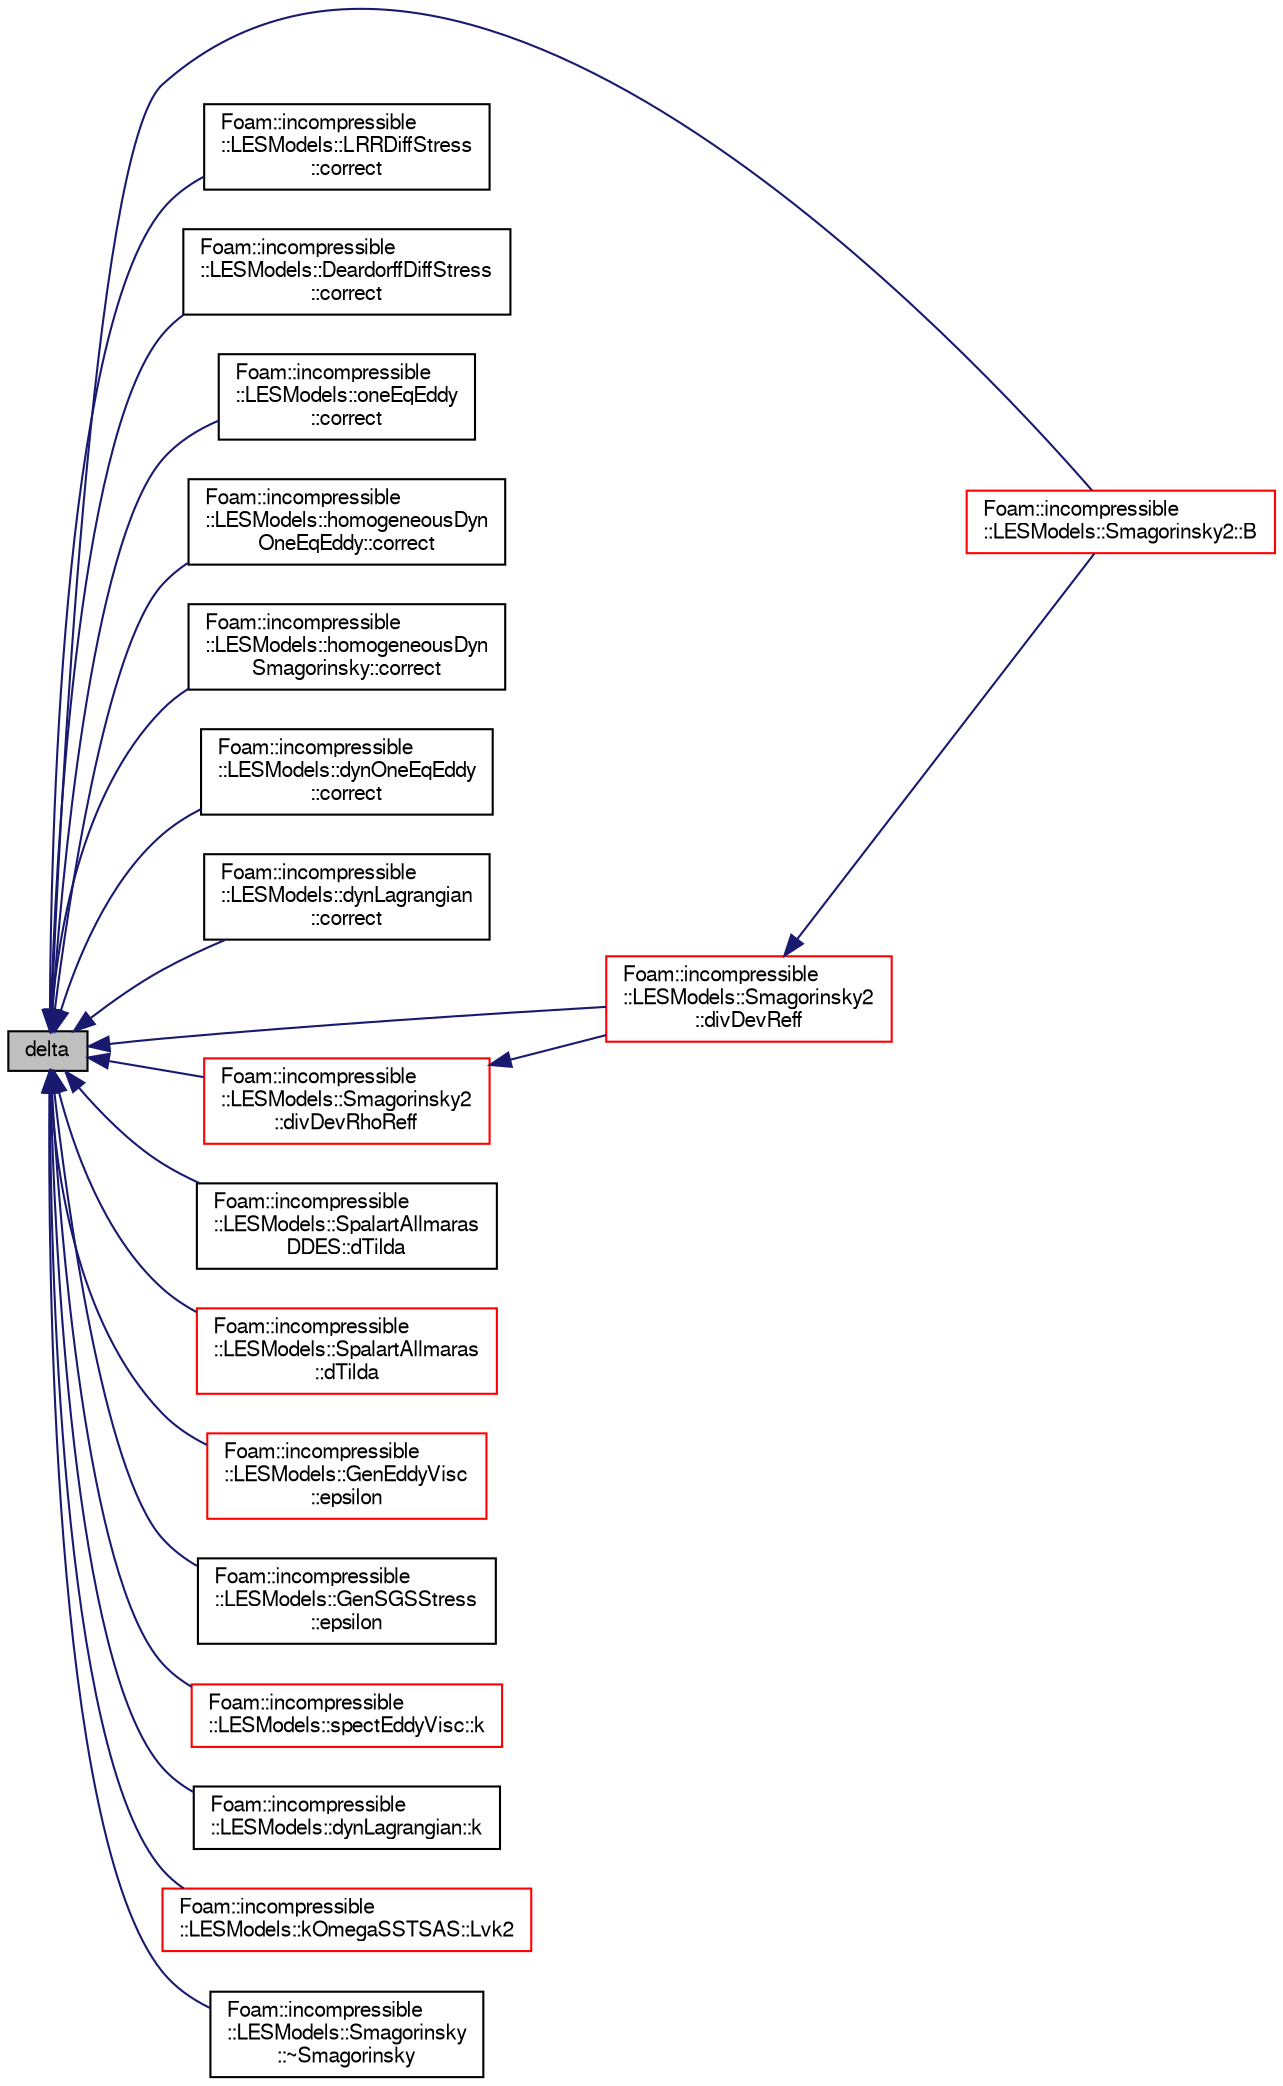 digraph "delta"
{
  bgcolor="transparent";
  edge [fontname="FreeSans",fontsize="10",labelfontname="FreeSans",labelfontsize="10"];
  node [fontname="FreeSans",fontsize="10",shape=record];
  rankdir="LR";
  Node708 [label="delta",height=0.2,width=0.4,color="black", fillcolor="grey75", style="filled", fontcolor="black"];
  Node708 -> Node709 [dir="back",color="midnightblue",fontsize="10",style="solid",fontname="FreeSans"];
  Node709 [label="Foam::incompressible\l::LESModels::Smagorinsky2::B",height=0.2,width=0.4,color="red",URL="$a30898.html#acf00bc568420cebcbea1c1227f8cdd58",tooltip="Return B. "];
  Node708 -> Node711 [dir="back",color="midnightblue",fontsize="10",style="solid",fontname="FreeSans"];
  Node711 [label="Foam::incompressible\l::LESModels::LRRDiffStress\l::correct",height=0.2,width=0.4,color="black",URL="$a30878.html#a4f67b3ab06ec329ec02fa14d5f15d8f2",tooltip="Correct Eddy-Viscosity and related properties. "];
  Node708 -> Node712 [dir="back",color="midnightblue",fontsize="10",style="solid",fontname="FreeSans"];
  Node712 [label="Foam::incompressible\l::LESModels::DeardorffDiffStress\l::correct",height=0.2,width=0.4,color="black",URL="$a30830.html#a4f67b3ab06ec329ec02fa14d5f15d8f2",tooltip="Correct Eddy-Viscosity and related properties. "];
  Node708 -> Node713 [dir="back",color="midnightblue",fontsize="10",style="solid",fontname="FreeSans"];
  Node713 [label="Foam::incompressible\l::LESModels::oneEqEddy\l::correct",height=0.2,width=0.4,color="black",URL="$a30886.html#a4f67b3ab06ec329ec02fa14d5f15d8f2",tooltip="Correct Eddy-Viscosity and related properties. "];
  Node708 -> Node714 [dir="back",color="midnightblue",fontsize="10",style="solid",fontname="FreeSans"];
  Node714 [label="Foam::incompressible\l::LESModels::homogeneousDyn\lOneEqEddy::correct",height=0.2,width=0.4,color="black",URL="$a30854.html#a4f67b3ab06ec329ec02fa14d5f15d8f2",tooltip="Correct Eddy-Viscosity and related properties. "];
  Node708 -> Node715 [dir="back",color="midnightblue",fontsize="10",style="solid",fontname="FreeSans"];
  Node715 [label="Foam::incompressible\l::LESModels::homogeneousDyn\lSmagorinsky::correct",height=0.2,width=0.4,color="black",URL="$a30858.html#a4f67b3ab06ec329ec02fa14d5f15d8f2",tooltip="Correct Eddy-Viscosity and related properties. "];
  Node708 -> Node716 [dir="back",color="midnightblue",fontsize="10",style="solid",fontname="FreeSans"];
  Node716 [label="Foam::incompressible\l::LESModels::dynOneEqEddy\l::correct",height=0.2,width=0.4,color="black",URL="$a30842.html#a4f67b3ab06ec329ec02fa14d5f15d8f2",tooltip="Correct Eddy-Viscosity and related properties. "];
  Node708 -> Node717 [dir="back",color="midnightblue",fontsize="10",style="solid",fontname="FreeSans"];
  Node717 [label="Foam::incompressible\l::LESModels::dynLagrangian\l::correct",height=0.2,width=0.4,color="black",URL="$a30838.html#a4f67b3ab06ec329ec02fa14d5f15d8f2",tooltip="Correct Eddy-Viscosity and related properties. "];
  Node708 -> Node718 [dir="back",color="midnightblue",fontsize="10",style="solid",fontname="FreeSans"];
  Node718 [label="Foam::incompressible\l::LESModels::Smagorinsky2\l::divDevReff",height=0.2,width=0.4,color="red",URL="$a30898.html#a028ac2eaccc9a479009b15cc6e21a89e",tooltip="Return the deviatoric part of the effective sub-grid. "];
  Node718 -> Node709 [dir="back",color="midnightblue",fontsize="10",style="solid",fontname="FreeSans"];
  Node708 -> Node719 [dir="back",color="midnightblue",fontsize="10",style="solid",fontname="FreeSans"];
  Node719 [label="Foam::incompressible\l::LESModels::Smagorinsky2\l::divDevRhoReff",height=0.2,width=0.4,color="red",URL="$a30898.html#a1d0345d58cf17e030967c2b77a4477d6",tooltip="Return the deviatoric part of the effective sub-grid. "];
  Node719 -> Node718 [dir="back",color="midnightblue",fontsize="10",style="solid",fontname="FreeSans"];
  Node708 -> Node720 [dir="back",color="midnightblue",fontsize="10",style="solid",fontname="FreeSans"];
  Node720 [label="Foam::incompressible\l::LESModels::SpalartAllmaras\lDDES::dTilda",height=0.2,width=0.4,color="black",URL="$a30906.html#ab2641fa1cd864038df9d9be837128bec",tooltip="Length scale. "];
  Node708 -> Node721 [dir="back",color="midnightblue",fontsize="10",style="solid",fontname="FreeSans"];
  Node721 [label="Foam::incompressible\l::LESModels::SpalartAllmaras\l::dTilda",height=0.2,width=0.4,color="red",URL="$a30902.html#ab2641fa1cd864038df9d9be837128bec",tooltip="Length scale. "];
  Node708 -> Node728 [dir="back",color="midnightblue",fontsize="10",style="solid",fontname="FreeSans"];
  Node728 [label="Foam::incompressible\l::LESModels::GenEddyVisc\l::epsilon",height=0.2,width=0.4,color="red",URL="$a30846.html#ad79e047917669fbb490d351478651e20",tooltip="Return sub-grid disipation rate. "];
  Node708 -> Node731 [dir="back",color="midnightblue",fontsize="10",style="solid",fontname="FreeSans"];
  Node731 [label="Foam::incompressible\l::LESModels::GenSGSStress\l::epsilon",height=0.2,width=0.4,color="black",URL="$a30850.html#ad79e047917669fbb490d351478651e20",tooltip="Return the SGS turbulent dissipation. "];
  Node708 -> Node732 [dir="back",color="midnightblue",fontsize="10",style="solid",fontname="FreeSans"];
  Node732 [label="Foam::incompressible\l::LESModels::spectEddyVisc::k",height=0.2,width=0.4,color="red",URL="$a30918.html#a2e01d66cd4db498fd5e869ea66925978",tooltip="Return SGS kinetic energy. "];
  Node708 -> Node734 [dir="back",color="midnightblue",fontsize="10",style="solid",fontname="FreeSans"];
  Node734 [label="Foam::incompressible\l::LESModels::dynLagrangian::k",height=0.2,width=0.4,color="black",URL="$a30838.html#a5aead9bd01f36777d393b50d64346c28",tooltip="Return SGS kinetic energy. "];
  Node708 -> Node735 [dir="back",color="midnightblue",fontsize="10",style="solid",fontname="FreeSans"];
  Node735 [label="Foam::incompressible\l::LESModels::kOmegaSSTSAS::Lvk2",height=0.2,width=0.4,color="red",URL="$a30866.html#adefdb260895781c823d2ab3873f755af"];
  Node708 -> Node738 [dir="back",color="midnightblue",fontsize="10",style="solid",fontname="FreeSans"];
  Node738 [label="Foam::incompressible\l::LESModels::Smagorinsky\l::~Smagorinsky",height=0.2,width=0.4,color="black",URL="$a30894.html#a51a2932810e1694184c5a3b8abb4bec9",tooltip="Destructor. "];
}
